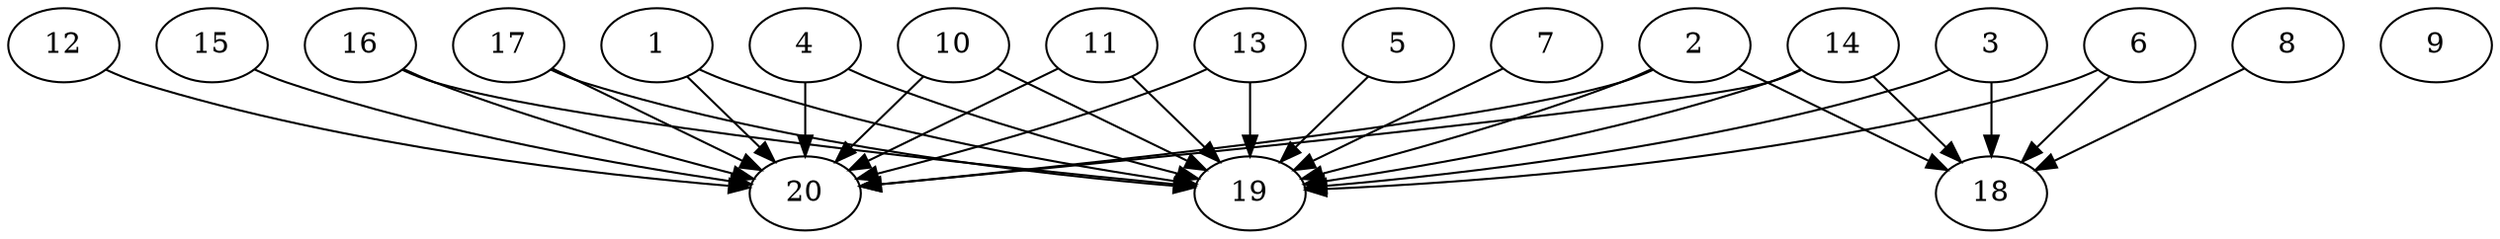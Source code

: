 // DAG automatically generated by daggen at Thu Oct  3 13:58:42 2019
// ./daggen --dot -n 20 --ccr 0.3 --fat 0.9 --regular 0.7 --density 0.9 --mindata 5242880 --maxdata 52428800 
digraph G {
  1 [size="100717227", alpha="0.09", expect_size="30215168"] 
  1 -> 19 [size ="30215168"]
  1 -> 20 [size ="30215168"]
  2 [size="51527680", alpha="0.14", expect_size="15458304"] 
  2 -> 18 [size ="15458304"]
  2 -> 19 [size ="15458304"]
  2 -> 20 [size ="15458304"]
  3 [size="165812907", alpha="0.06", expect_size="49743872"] 
  3 -> 18 [size ="49743872"]
  3 -> 19 [size ="49743872"]
  4 [size="56589653", alpha="0.05", expect_size="16976896"] 
  4 -> 19 [size ="16976896"]
  4 -> 20 [size ="16976896"]
  5 [size="74362880", alpha="0.08", expect_size="22308864"] 
  5 -> 19 [size ="22308864"]
  6 [size="39720960", alpha="0.16", expect_size="11916288"] 
  6 -> 18 [size ="11916288"]
  6 -> 19 [size ="11916288"]
  7 [size="28002987", alpha="0.06", expect_size="8400896"] 
  7 -> 19 [size ="8400896"]
  8 [size="172909227", alpha="0.08", expect_size="51872768"] 
  8 -> 18 [size ="51872768"]
  9 [size="66604373", alpha="0.06", expect_size="19981312"] 
  10 [size="166806187", alpha="0.04", expect_size="50041856"] 
  10 -> 19 [size ="50041856"]
  10 -> 20 [size ="50041856"]
  11 [size="92033707", alpha="0.19", expect_size="27610112"] 
  11 -> 19 [size ="27610112"]
  11 -> 20 [size ="27610112"]
  12 [size="161952427", alpha="0.04", expect_size="48585728"] 
  12 -> 20 [size ="48585728"]
  13 [size="111134720", alpha="0.10", expect_size="33340416"] 
  13 -> 19 [size ="33340416"]
  13 -> 20 [size ="33340416"]
  14 [size="156613973", alpha="0.09", expect_size="46984192"] 
  14 -> 18 [size ="46984192"]
  14 -> 19 [size ="46984192"]
  14 -> 20 [size ="46984192"]
  15 [size="36410027", alpha="0.11", expect_size="10923008"] 
  15 -> 20 [size ="10923008"]
  16 [size="96126293", alpha="0.11", expect_size="28837888"] 
  16 -> 19 [size ="28837888"]
  16 -> 20 [size ="28837888"]
  17 [size="62801920", alpha="0.16", expect_size="18840576"] 
  17 -> 19 [size ="18840576"]
  17 -> 20 [size ="18840576"]
  18 [size="110974293", alpha="0.15", expect_size="33292288"] 
  19 [size="174752427", alpha="0.18", expect_size="52425728"] 
  20 [size="61706240", alpha="0.19", expect_size="18511872"] 
}
